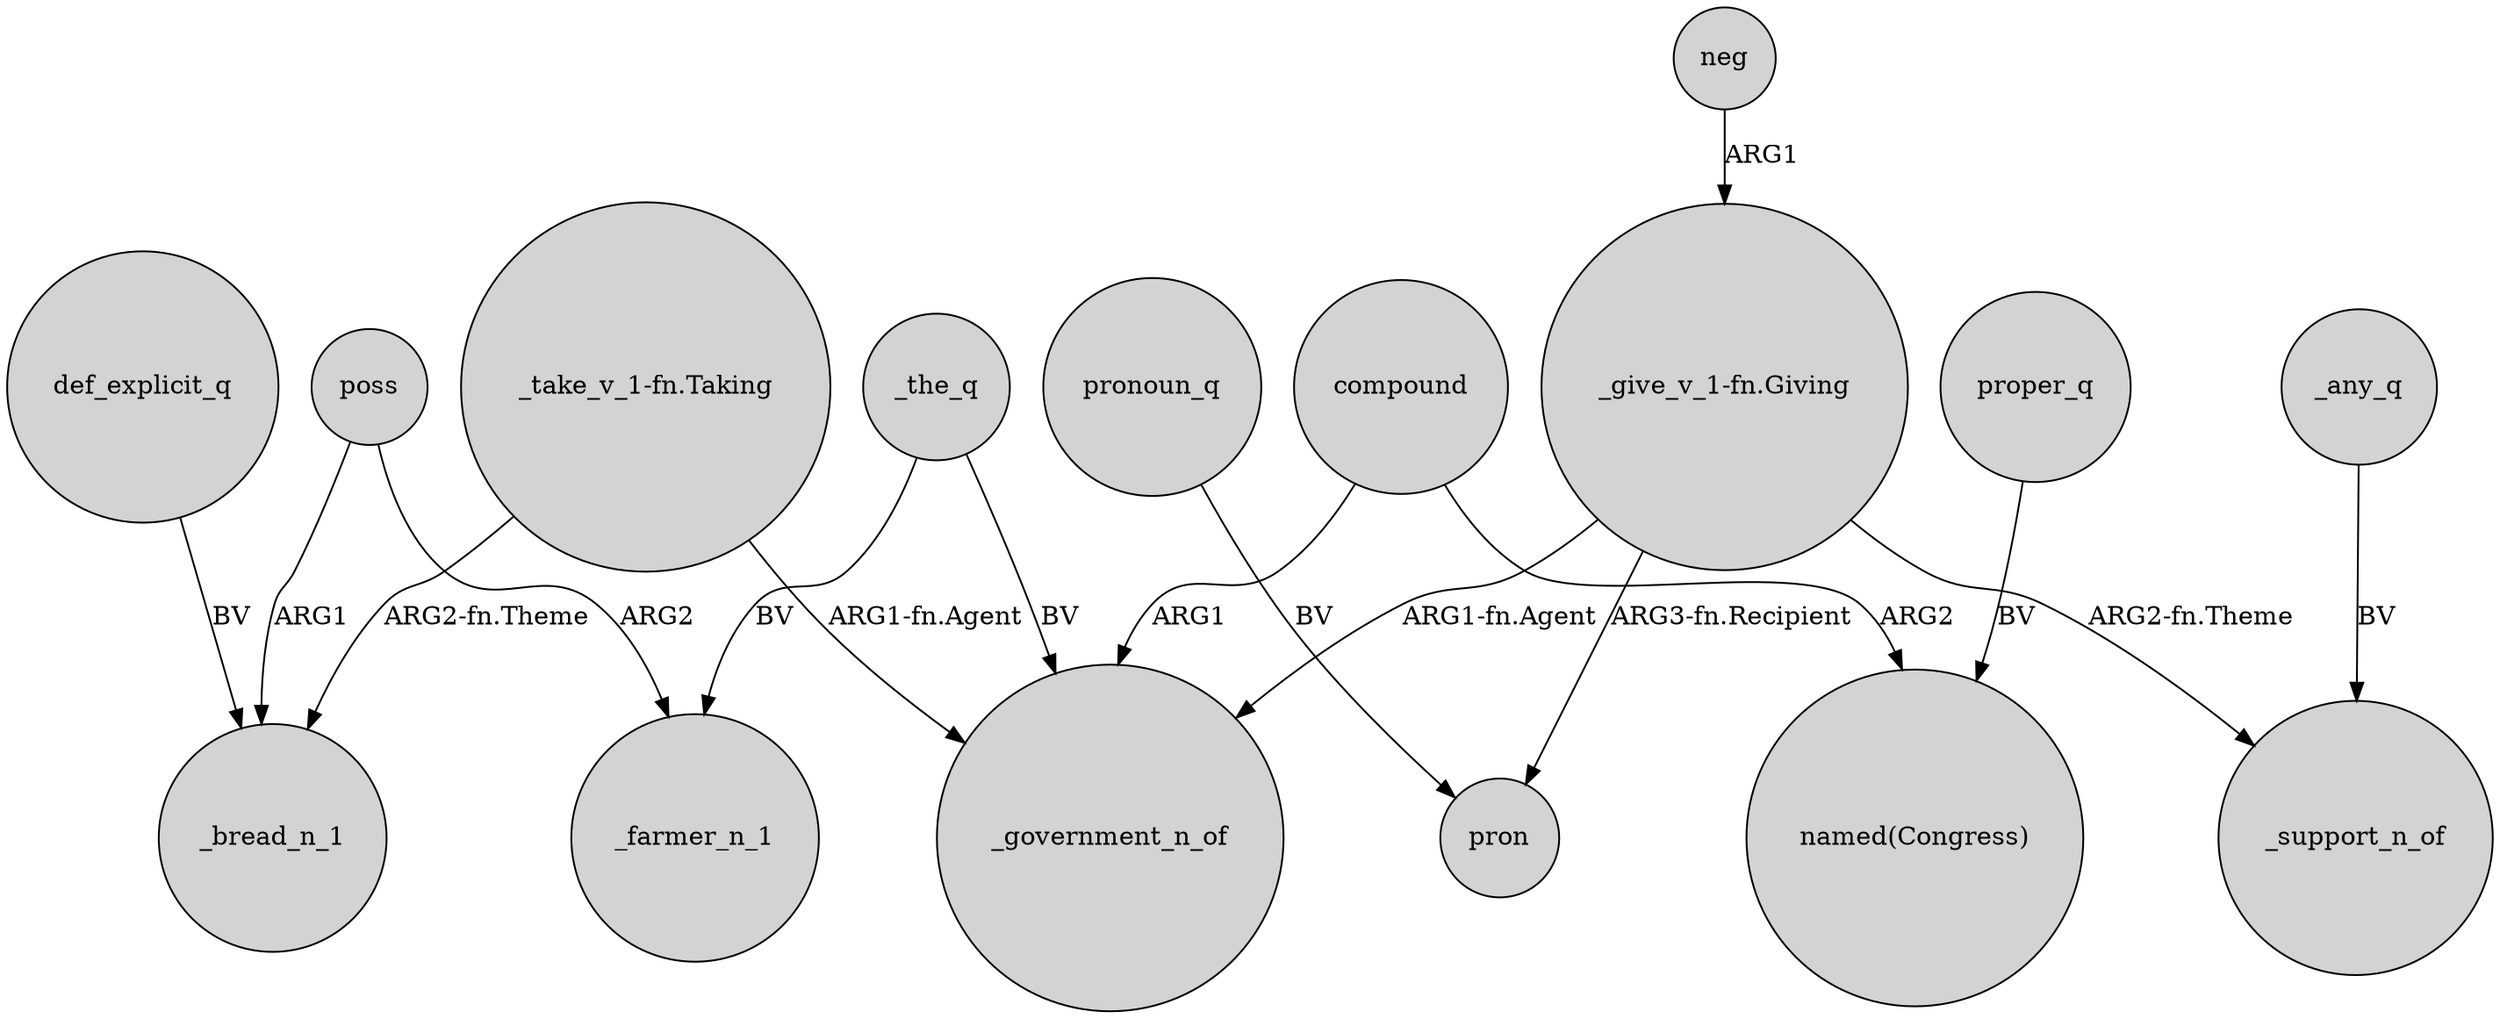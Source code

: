 digraph {
	node [shape=circle style=filled]
	_the_q -> _government_n_of [label=BV]
	poss -> _farmer_n_1 [label=ARG2]
	"_take_v_1-fn.Taking" -> _bread_n_1 [label="ARG2-fn.Theme"]
	neg -> "_give_v_1-fn.Giving" [label=ARG1]
	"_give_v_1-fn.Giving" -> pron [label="ARG3-fn.Recipient"]
	_any_q -> _support_n_of [label=BV]
	def_explicit_q -> _bread_n_1 [label=BV]
	compound -> "named(Congress)" [label=ARG2]
	compound -> _government_n_of [label=ARG1]
	"_take_v_1-fn.Taking" -> _government_n_of [label="ARG1-fn.Agent"]
	poss -> _bread_n_1 [label=ARG1]
	proper_q -> "named(Congress)" [label=BV]
	"_give_v_1-fn.Giving" -> _support_n_of [label="ARG2-fn.Theme"]
	"_give_v_1-fn.Giving" -> _government_n_of [label="ARG1-fn.Agent"]
	_the_q -> _farmer_n_1 [label=BV]
	pronoun_q -> pron [label=BV]
}
